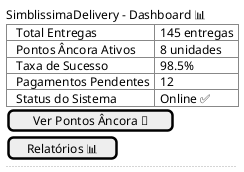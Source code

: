 @startsalt
{
  SimblissimaDelivery - Dashboard 📊 
{T#
+ Total Entregas       | 145 entregas   
+ Pontos Âncora Ativos | 8 unidades 
+ Taxa de Sucesso      | 98.5% 
+ Pagamentos Pendentes | 12
+ Status do Sistema    | Online ✅
}

[Ver Pontos Âncora 🏪] 
[Relatórios 📊]
..
}
@endsalt

@startsalt
{+
  Menu Morador
  
[ 📦 Cadastrar Entrega     ]
[ 🔍 Checar Status         ]
[ 📋 Histórico de Entregas ]
[ 💳 Efetuar Pagamento     ]
[ ✏️ Alterar Informações   ]
[ 🚪 Sair                  ]
}
@endsalt

@startsalt
{+
  Menu Administrador
  
[ 👤 Criar Conta Morador   ]
[ 💰 Verificar Pagamentos  ]
[ 🏪 Gerenciar P. Âncora  ]
[ 🚪 Sair                 ]
}
@endsalt

@startsalt
{
{+
  Cadastro de Entrega
  Número do Pedido: | "AUTO"
  Endereço de Entrega: | "_______"
  Código de Confirmação: | "AUTO"
  Status: | "Pendente"
  Data de Entrega: | ^selecione^
  
  Informações de Pagamento
  Valor: | "_______"
  Método: | ^selecione^
}

[ 📤 Confirmar ]
}
@endsalt

@startsalt
{
{+
  Ponto Âncora - Controle
  ID do Ponto: | "_______"
  Endereço: | "_______"
  Horário: | "_______"
  
  Status da Entrega
  Número do Pedido: | "_______"
  Novo Status: | ^selecione^
}

[ 🔄 Atualizar Status ]
[ 📦 Receber Entrega  ]
[ 📤 Efetuar Entrega  ]
}
@endsalt